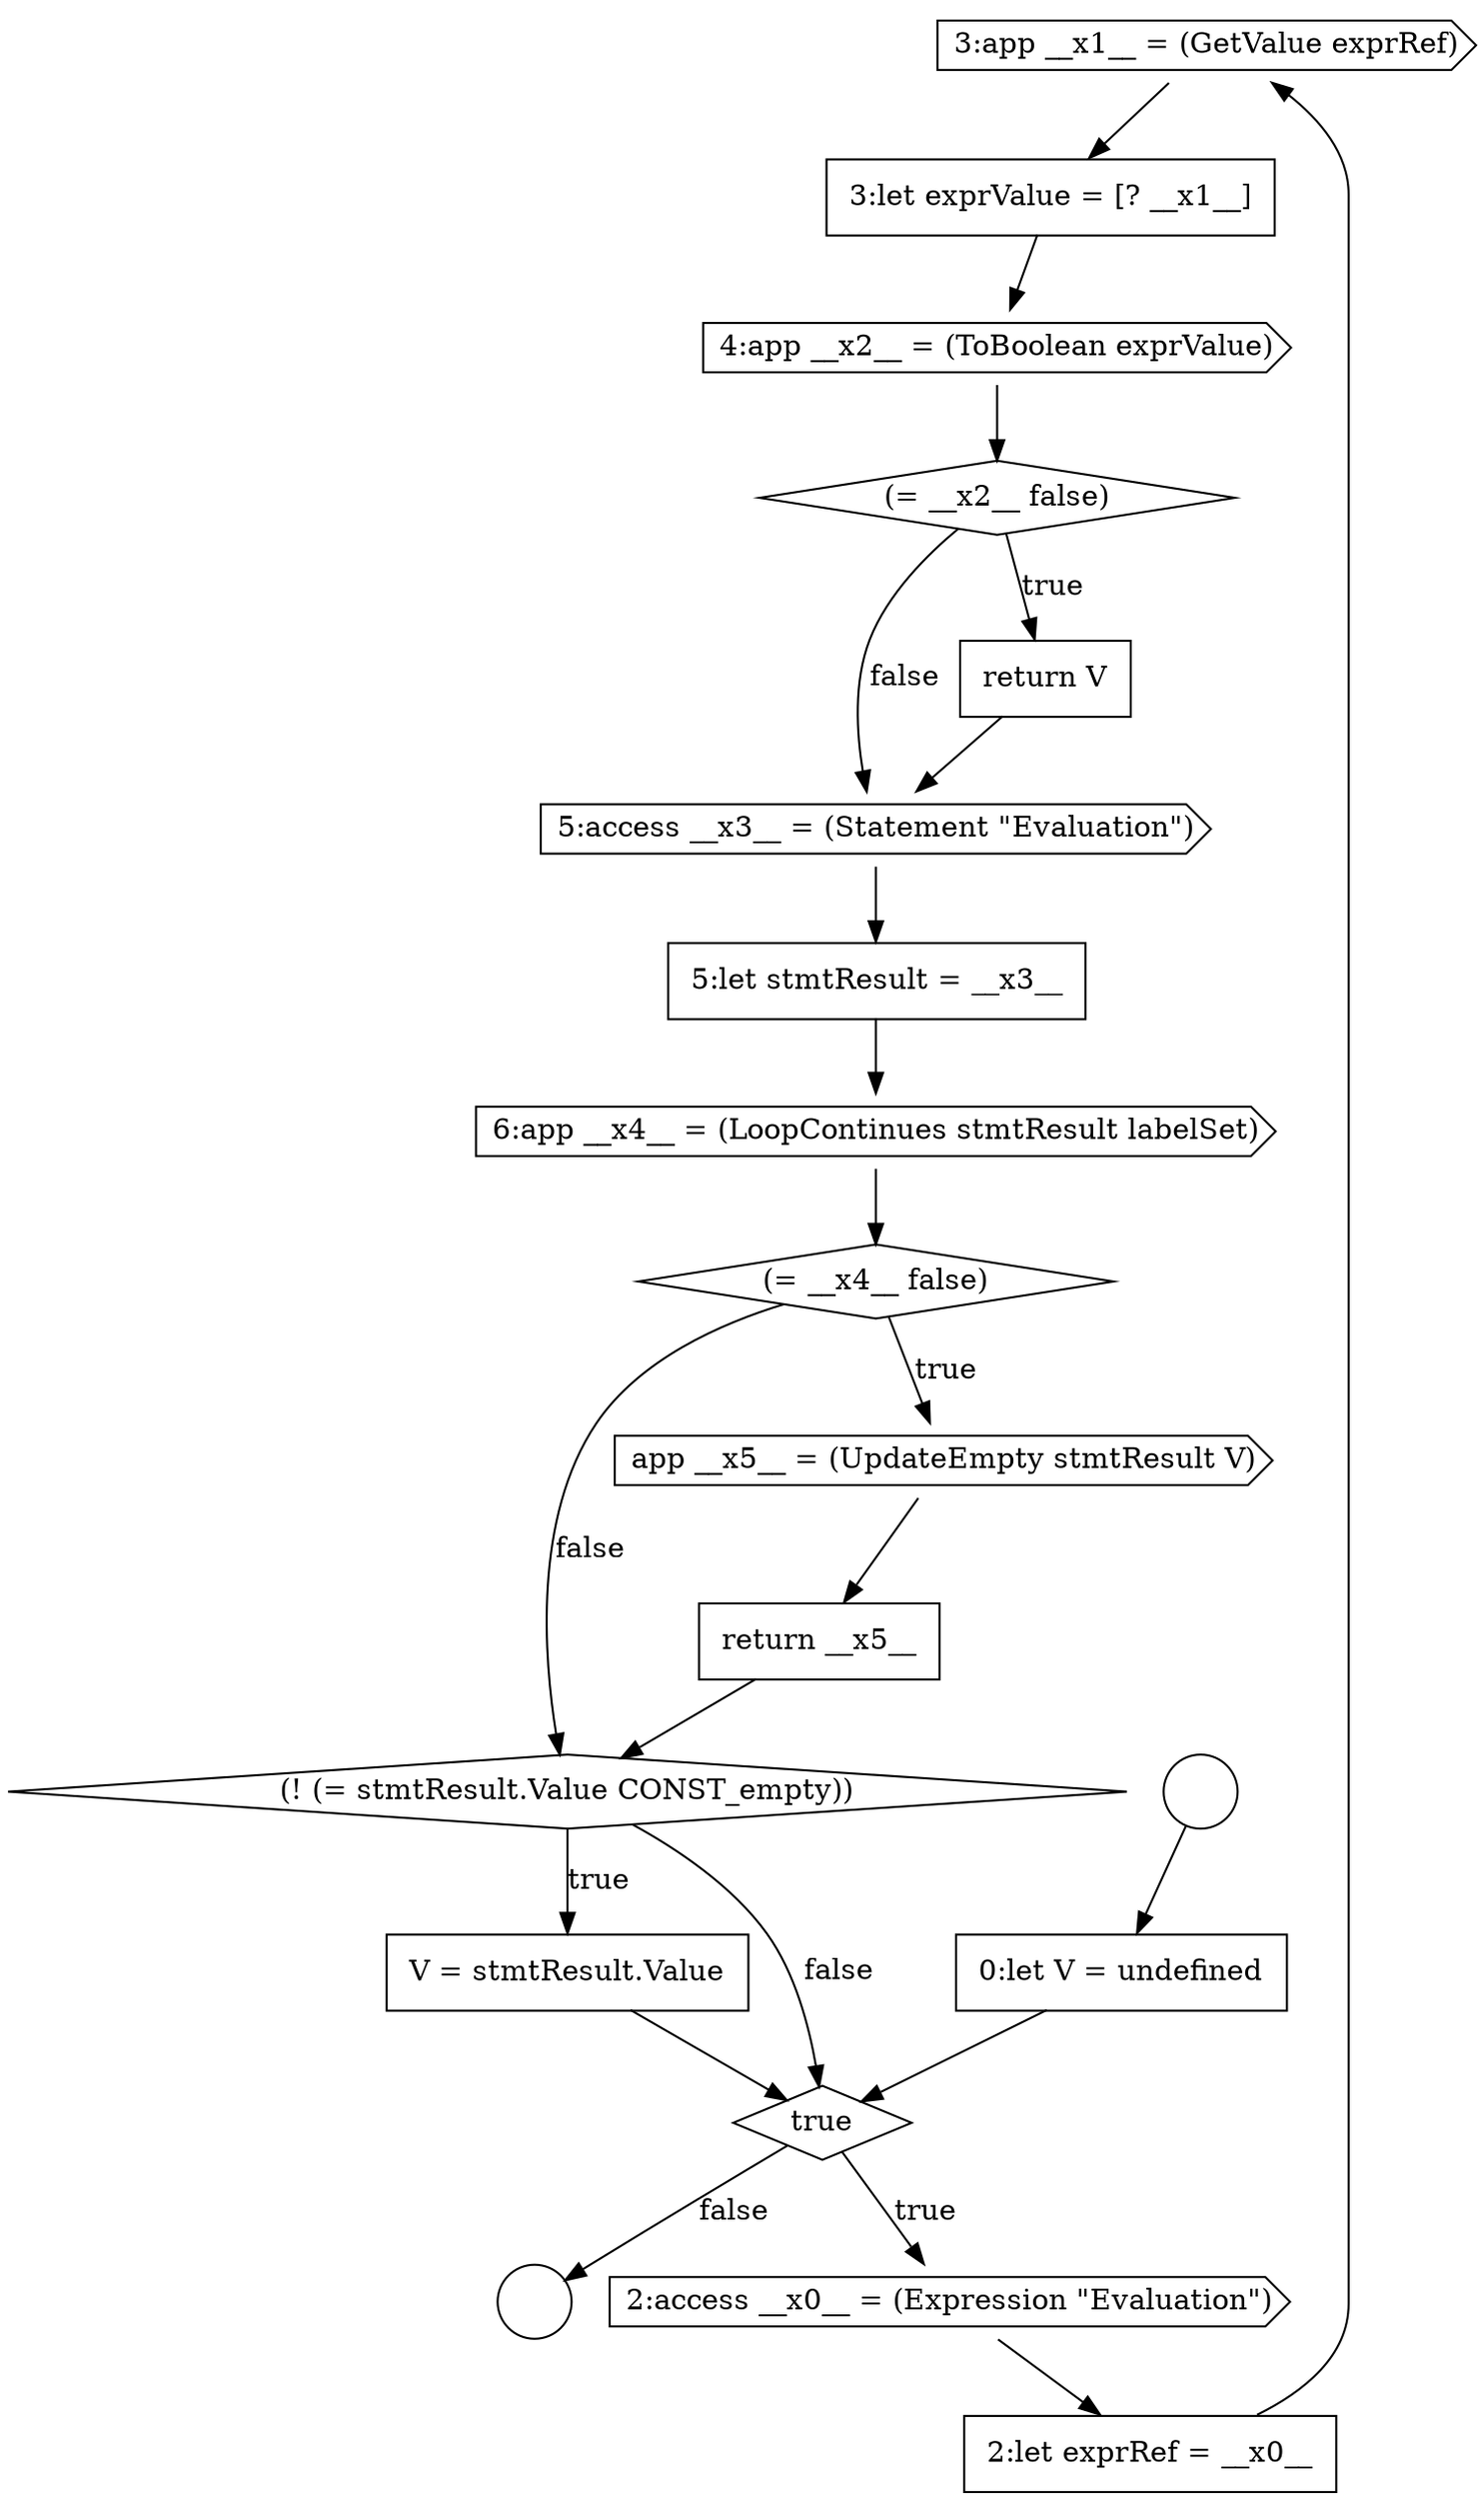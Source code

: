 digraph {
  node6431 [shape=cds, label=<<font color="black">3:app __x1__ = (GetValue exprRef)</font>> color="black" fillcolor="white" style=filled]
  node6434 [shape=diamond, label=<<font color="black">(= __x2__ false)</font>> color="black" fillcolor="white" style=filled]
  node6438 [shape=cds, label=<<font color="black">6:app __x4__ = (LoopContinues stmtResult labelSet)</font>> color="black" fillcolor="white" style=filled]
  node6442 [shape=diamond, label=<<font color="black">(! (= stmtResult.Value CONST_empty))</font>> color="black" fillcolor="white" style=filled]
  node6428 [shape=diamond, label=<<font color="black">true</font>> color="black" fillcolor="white" style=filled]
  node6433 [shape=cds, label=<<font color="black">4:app __x2__ = (ToBoolean exprValue)</font>> color="black" fillcolor="white" style=filled]
  node6437 [shape=none, margin=0, label=<<font color="black">
    <table border="0" cellborder="1" cellspacing="0" cellpadding="10">
      <tr><td align="left">5:let stmtResult = __x3__</td></tr>
    </table>
  </font>> color="black" fillcolor="white" style=filled]
  node6443 [shape=none, margin=0, label=<<font color="black">
    <table border="0" cellborder="1" cellspacing="0" cellpadding="10">
      <tr><td align="left">V = stmtResult.Value</td></tr>
    </table>
  </font>> color="black" fillcolor="white" style=filled]
  node6429 [shape=cds, label=<<font color="black">2:access __x0__ = (Expression &quot;Evaluation&quot;)</font>> color="black" fillcolor="white" style=filled]
  node6440 [shape=cds, label=<<font color="black">app __x5__ = (UpdateEmpty stmtResult V)</font>> color="black" fillcolor="white" style=filled]
  node6436 [shape=cds, label=<<font color="black">5:access __x3__ = (Statement &quot;Evaluation&quot;)</font>> color="black" fillcolor="white" style=filled]
  node6425 [shape=circle label=" " color="black" fillcolor="white" style=filled]
  node6430 [shape=none, margin=0, label=<<font color="black">
    <table border="0" cellborder="1" cellspacing="0" cellpadding="10">
      <tr><td align="left">2:let exprRef = __x0__</td></tr>
    </table>
  </font>> color="black" fillcolor="white" style=filled]
  node6439 [shape=diamond, label=<<font color="black">(= __x4__ false)</font>> color="black" fillcolor="white" style=filled]
  node6435 [shape=none, margin=0, label=<<font color="black">
    <table border="0" cellborder="1" cellspacing="0" cellpadding="10">
      <tr><td align="left">return V</td></tr>
    </table>
  </font>> color="black" fillcolor="white" style=filled]
  node6441 [shape=none, margin=0, label=<<font color="black">
    <table border="0" cellborder="1" cellspacing="0" cellpadding="10">
      <tr><td align="left">return __x5__</td></tr>
    </table>
  </font>> color="black" fillcolor="white" style=filled]
  node6426 [shape=circle label=" " color="black" fillcolor="white" style=filled]
  node6432 [shape=none, margin=0, label=<<font color="black">
    <table border="0" cellborder="1" cellspacing="0" cellpadding="10">
      <tr><td align="left">3:let exprValue = [? __x1__]</td></tr>
    </table>
  </font>> color="black" fillcolor="white" style=filled]
  node6427 [shape=none, margin=0, label=<<font color="black">
    <table border="0" cellborder="1" cellspacing="0" cellpadding="10">
      <tr><td align="left">0:let V = undefined</td></tr>
    </table>
  </font>> color="black" fillcolor="white" style=filled]
  node6434 -> node6435 [label=<<font color="black">true</font>> color="black"]
  node6434 -> node6436 [label=<<font color="black">false</font>> color="black"]
  node6441 -> node6442 [ color="black"]
  node6438 -> node6439 [ color="black"]
  node6430 -> node6431 [ color="black"]
  node6443 -> node6428 [ color="black"]
  node6437 -> node6438 [ color="black"]
  node6440 -> node6441 [ color="black"]
  node6432 -> node6433 [ color="black"]
  node6436 -> node6437 [ color="black"]
  node6429 -> node6430 [ color="black"]
  node6427 -> node6428 [ color="black"]
  node6428 -> node6429 [label=<<font color="black">true</font>> color="black"]
  node6428 -> node6426 [label=<<font color="black">false</font>> color="black"]
  node6433 -> node6434 [ color="black"]
  node6425 -> node6427 [ color="black"]
  node6442 -> node6443 [label=<<font color="black">true</font>> color="black"]
  node6442 -> node6428 [label=<<font color="black">false</font>> color="black"]
  node6431 -> node6432 [ color="black"]
  node6439 -> node6440 [label=<<font color="black">true</font>> color="black"]
  node6439 -> node6442 [label=<<font color="black">false</font>> color="black"]
  node6435 -> node6436 [ color="black"]
}
